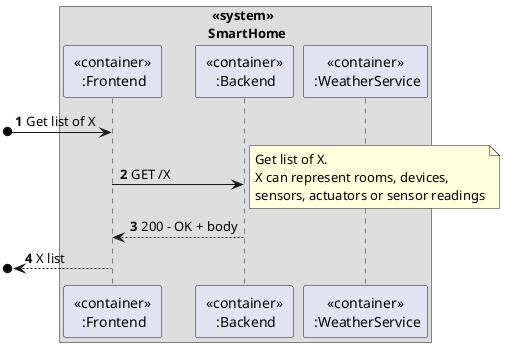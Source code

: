 @startuml
'https://plantuml.com/sequence-diagram

autonumber

box "  <<system>> \n SmartHome"
    participant " <<container>> \n :Frontend" as frontend
    participant " <<container>> \n :Backend" as backend
    participant " <<container>> \n :WeatherService" as ws
end box



[o-> frontend: Get list of X

frontend->backend: GET /X

note right
  Get list of X.
  X can represent rooms, devices,
  sensors, actuators or sensor readings
end note

backend-->frontend: 200 - OK + body

[o<-- frontend: X list



@enduml